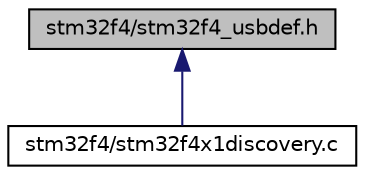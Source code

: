 digraph "stm32f4/stm32f4_usbdef.h"
{
  edge [fontname="Helvetica",fontsize="10",labelfontname="Helvetica",labelfontsize="10"];
  node [fontname="Helvetica",fontsize="10",shape=record];
  Node1 [label="stm32f4/stm32f4_usbdef.h",height=0.2,width=0.4,color="black", fillcolor="grey75", style="filled", fontcolor="black"];
  Node1 -> Node2 [dir="back",color="midnightblue",fontsize="10",style="solid",fontname="Helvetica"];
  Node2 [label="stm32f4/stm32f4x1discovery.c",height=0.2,width=0.4,color="black", fillcolor="white", style="filled",URL="$stm32f4x1discovery_8c.html"];
}
